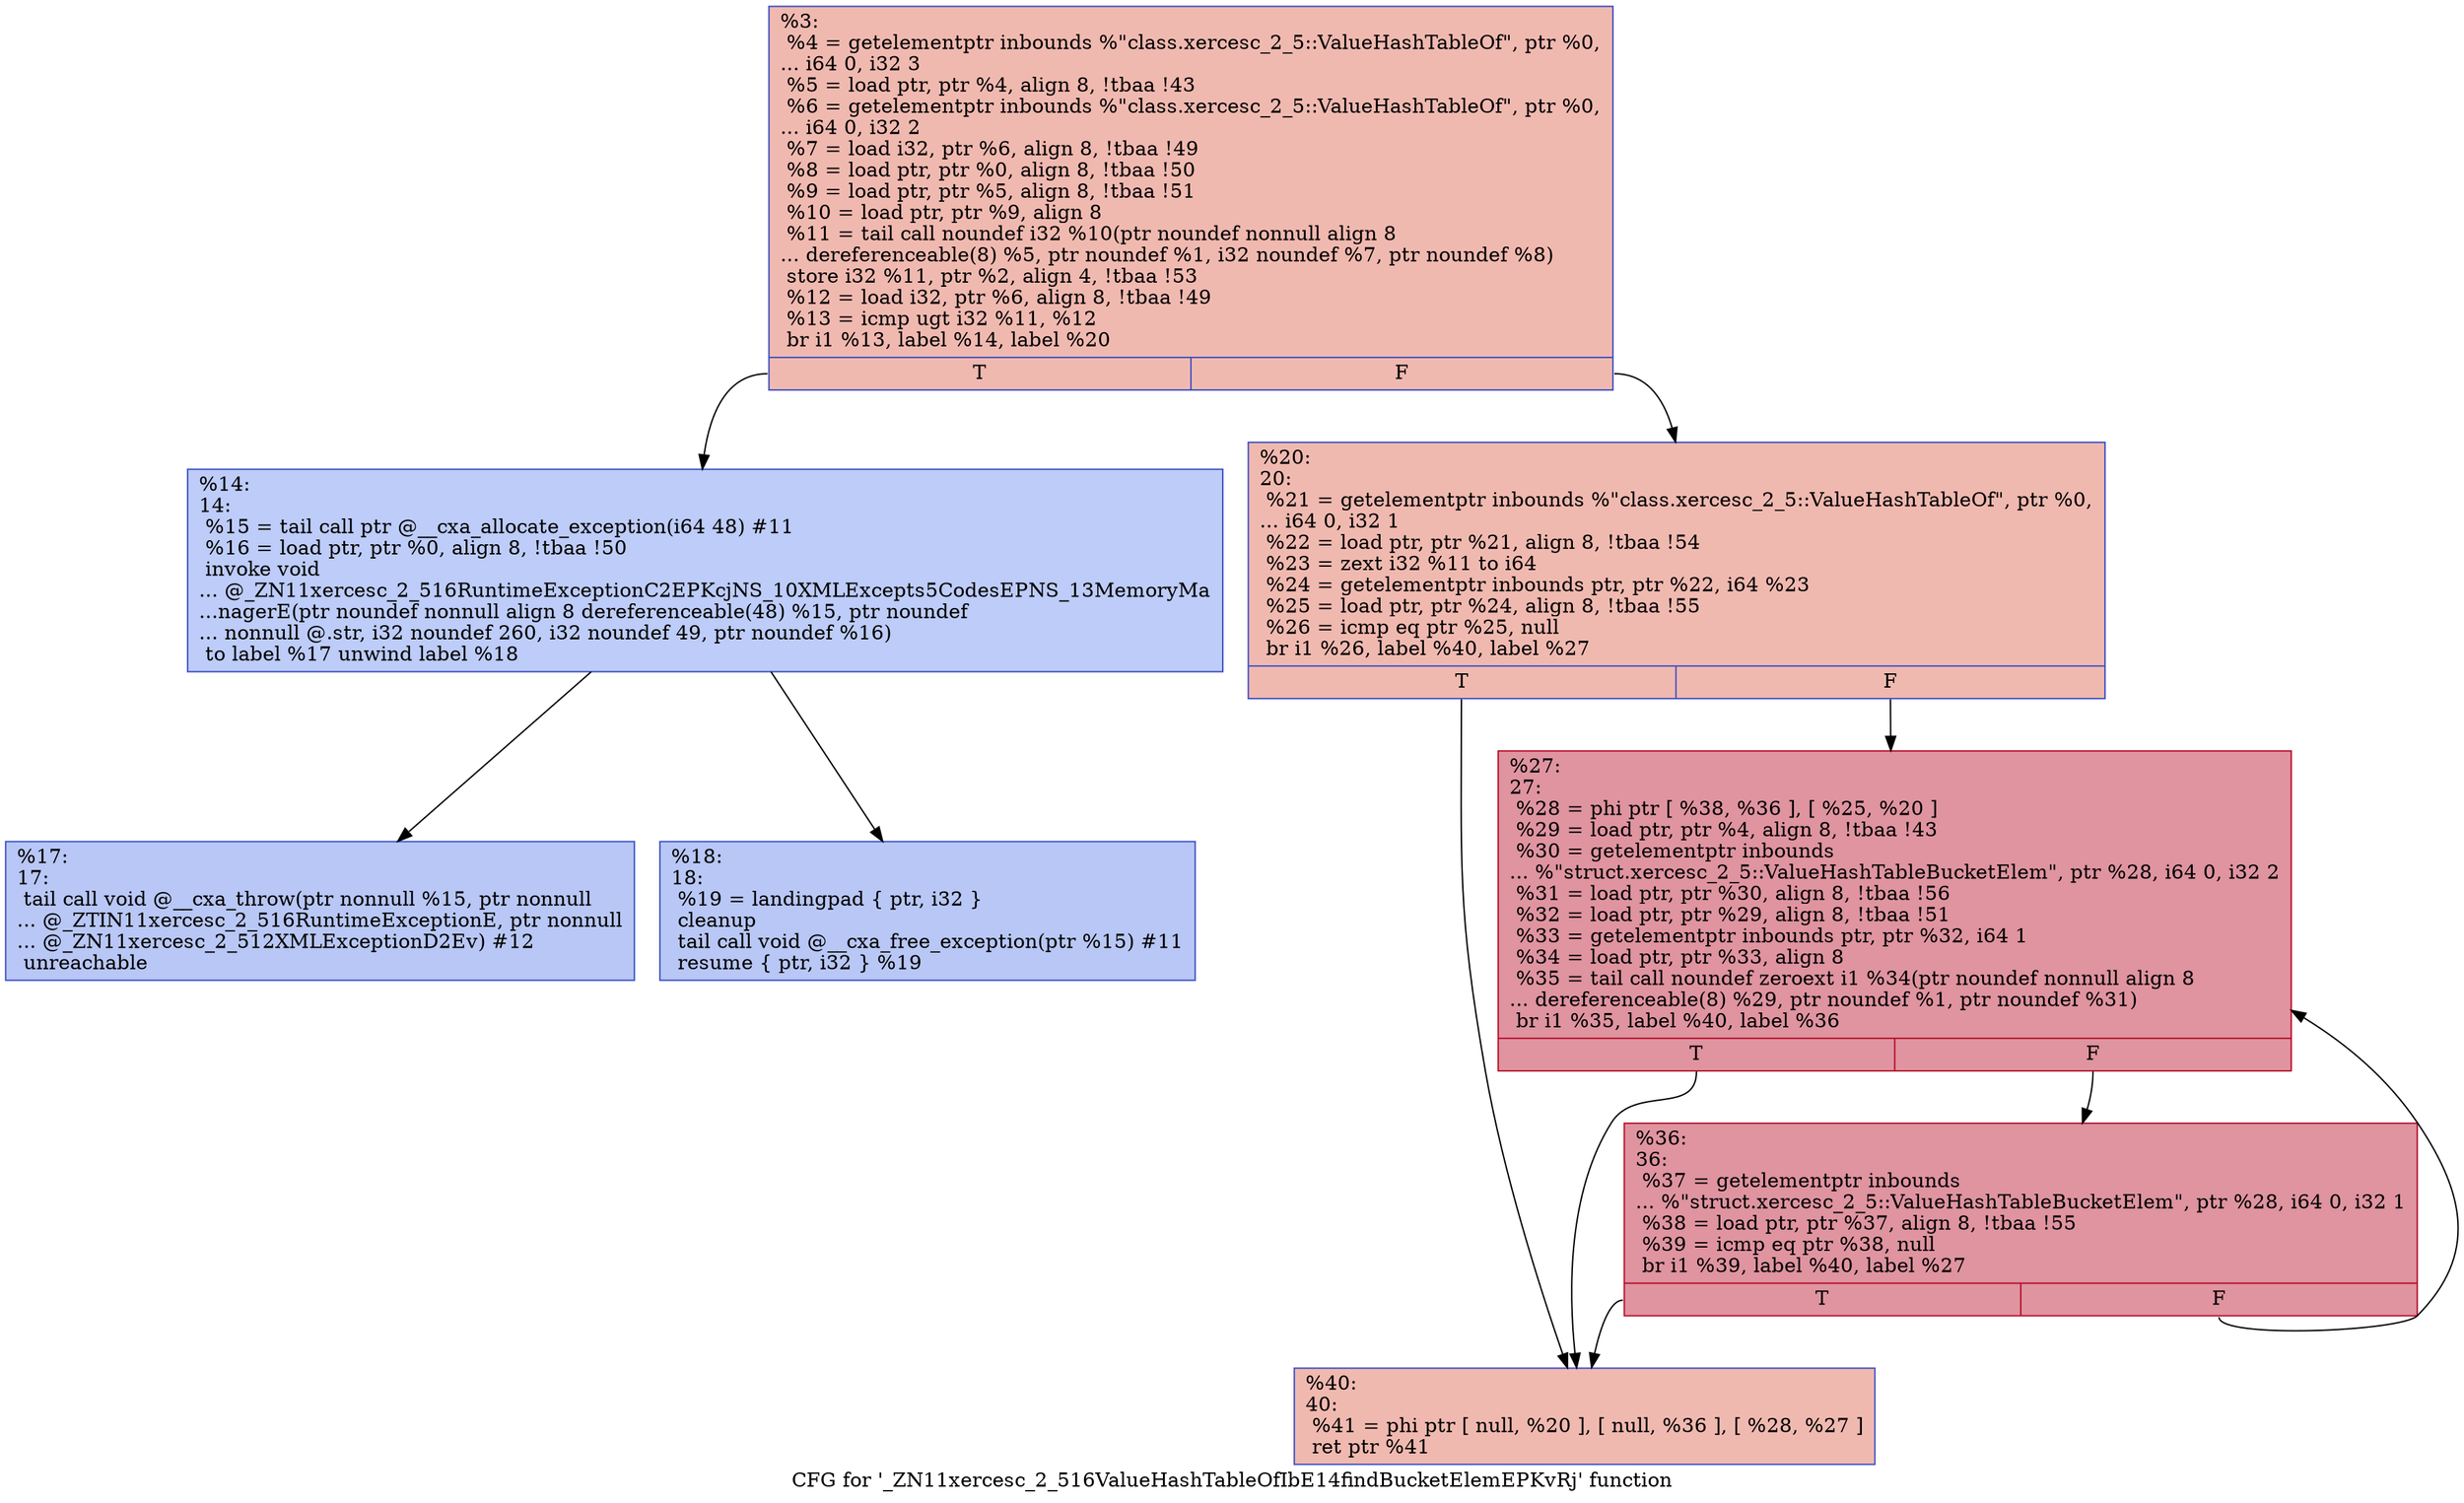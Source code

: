 digraph "CFG for '_ZN11xercesc_2_516ValueHashTableOfIbE14findBucketElemEPKvRj' function" {
	label="CFG for '_ZN11xercesc_2_516ValueHashTableOfIbE14findBucketElemEPKvRj' function";

	Node0x560876dfbc40 [shape=record,color="#3d50c3ff", style=filled, fillcolor="#de614d70",label="{%3:\l  %4 = getelementptr inbounds %\"class.xercesc_2_5::ValueHashTableOf\", ptr %0,\l... i64 0, i32 3\l  %5 = load ptr, ptr %4, align 8, !tbaa !43\l  %6 = getelementptr inbounds %\"class.xercesc_2_5::ValueHashTableOf\", ptr %0,\l... i64 0, i32 2\l  %7 = load i32, ptr %6, align 8, !tbaa !49\l  %8 = load ptr, ptr %0, align 8, !tbaa !50\l  %9 = load ptr, ptr %5, align 8, !tbaa !51\l  %10 = load ptr, ptr %9, align 8\l  %11 = tail call noundef i32 %10(ptr noundef nonnull align 8\l... dereferenceable(8) %5, ptr noundef %1, i32 noundef %7, ptr noundef %8)\l  store i32 %11, ptr %2, align 4, !tbaa !53\l  %12 = load i32, ptr %6, align 8, !tbaa !49\l  %13 = icmp ugt i32 %11, %12\l  br i1 %13, label %14, label %20\l|{<s0>T|<s1>F}}"];
	Node0x560876dfbc40:s0 -> Node0x560876dfce00;
	Node0x560876dfbc40:s1 -> Node0x560876dfce90;
	Node0x560876dfce00 [shape=record,color="#3d50c3ff", style=filled, fillcolor="#6a8bef70",label="{%14:\l14:                                               \l  %15 = tail call ptr @__cxa_allocate_exception(i64 48) #11\l  %16 = load ptr, ptr %0, align 8, !tbaa !50\l  invoke void\l... @_ZN11xercesc_2_516RuntimeExceptionC2EPKcjNS_10XMLExcepts5CodesEPNS_13MemoryMa\l...nagerE(ptr noundef nonnull align 8 dereferenceable(48) %15, ptr noundef\l... nonnull @.str, i32 noundef 260, i32 noundef 49, ptr noundef %16)\l          to label %17 unwind label %18\l}"];
	Node0x560876dfce00 -> Node0x560876dfd770;
	Node0x560876dfce00 -> Node0x560876dfd7c0;
	Node0x560876dfd770 [shape=record,color="#3d50c3ff", style=filled, fillcolor="#5f7fe870",label="{%17:\l17:                                               \l  tail call void @__cxa_throw(ptr nonnull %15, ptr nonnull\l... @_ZTIN11xercesc_2_516RuntimeExceptionE, ptr nonnull\l... @_ZN11xercesc_2_512XMLExceptionD2Ev) #12\l  unreachable\l}"];
	Node0x560876dfd7c0 [shape=record,color="#3d50c3ff", style=filled, fillcolor="#5f7fe870",label="{%18:\l18:                                               \l  %19 = landingpad \{ ptr, i32 \}\l          cleanup\l  tail call void @__cxa_free_exception(ptr %15) #11\l  resume \{ ptr, i32 \} %19\l}"];
	Node0x560876dfce90 [shape=record,color="#3d50c3ff", style=filled, fillcolor="#de614d70",label="{%20:\l20:                                               \l  %21 = getelementptr inbounds %\"class.xercesc_2_5::ValueHashTableOf\", ptr %0,\l... i64 0, i32 1\l  %22 = load ptr, ptr %21, align 8, !tbaa !54\l  %23 = zext i32 %11 to i64\l  %24 = getelementptr inbounds ptr, ptr %22, i64 %23\l  %25 = load ptr, ptr %24, align 8, !tbaa !55\l  %26 = icmp eq ptr %25, null\l  br i1 %26, label %40, label %27\l|{<s0>T|<s1>F}}"];
	Node0x560876dfce90:s0 -> Node0x560876dfe200;
	Node0x560876dfce90:s1 -> Node0x560876dfe290;
	Node0x560876dfe290 [shape=record,color="#b70d28ff", style=filled, fillcolor="#b70d2870",label="{%27:\l27:                                               \l  %28 = phi ptr [ %38, %36 ], [ %25, %20 ]\l  %29 = load ptr, ptr %4, align 8, !tbaa !43\l  %30 = getelementptr inbounds\l... %\"struct.xercesc_2_5::ValueHashTableBucketElem\", ptr %28, i64 0, i32 2\l  %31 = load ptr, ptr %30, align 8, !tbaa !56\l  %32 = load ptr, ptr %29, align 8, !tbaa !51\l  %33 = getelementptr inbounds ptr, ptr %32, i64 1\l  %34 = load ptr, ptr %33, align 8\l  %35 = tail call noundef zeroext i1 %34(ptr noundef nonnull align 8\l... dereferenceable(8) %29, ptr noundef %1, ptr noundef %31)\l  br i1 %35, label %40, label %36\l|{<s0>T|<s1>F}}"];
	Node0x560876dfe290:s0 -> Node0x560876dfe200;
	Node0x560876dfe290:s1 -> Node0x560876dfe3d0;
	Node0x560876dfe3d0 [shape=record,color="#b70d28ff", style=filled, fillcolor="#b70d2870",label="{%36:\l36:                                               \l  %37 = getelementptr inbounds\l... %\"struct.xercesc_2_5::ValueHashTableBucketElem\", ptr %28, i64 0, i32 1\l  %38 = load ptr, ptr %37, align 8, !tbaa !55\l  %39 = icmp eq ptr %38, null\l  br i1 %39, label %40, label %27\l|{<s0>T|<s1>F}}"];
	Node0x560876dfe3d0:s0 -> Node0x560876dfe200;
	Node0x560876dfe3d0:s1 -> Node0x560876dfe290;
	Node0x560876dfe200 [shape=record,color="#3d50c3ff", style=filled, fillcolor="#de614d70",label="{%40:\l40:                                               \l  %41 = phi ptr [ null, %20 ], [ null, %36 ], [ %28, %27 ]\l  ret ptr %41\l}"];
}
